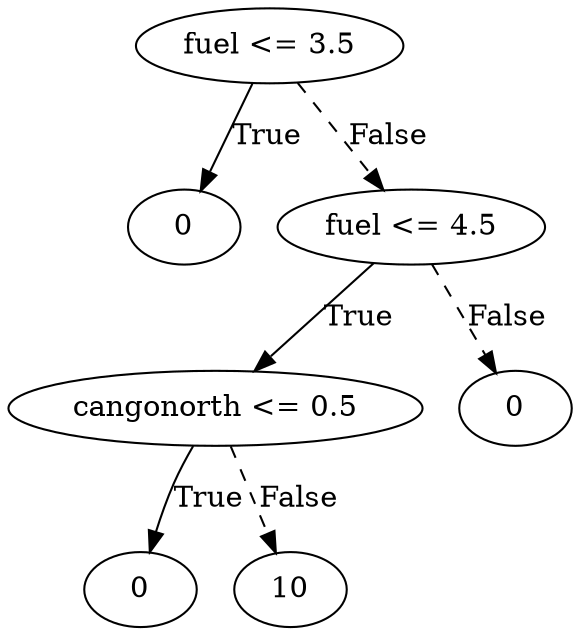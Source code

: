 digraph {
0 [label="fuel <= 3.5"];
1 [label="0"];
0 -> 1 [label="True"];
2 [label="fuel <= 4.5"];
3 [label="cangonorth <= 0.5"];
4 [label="0"];
3 -> 4 [label="True"];
5 [label="10"];
3 -> 5 [style="dashed", label="False"];
2 -> 3 [label="True"];
6 [label="0"];
2 -> 6 [style="dashed", label="False"];
0 -> 2 [style="dashed", label="False"];

}